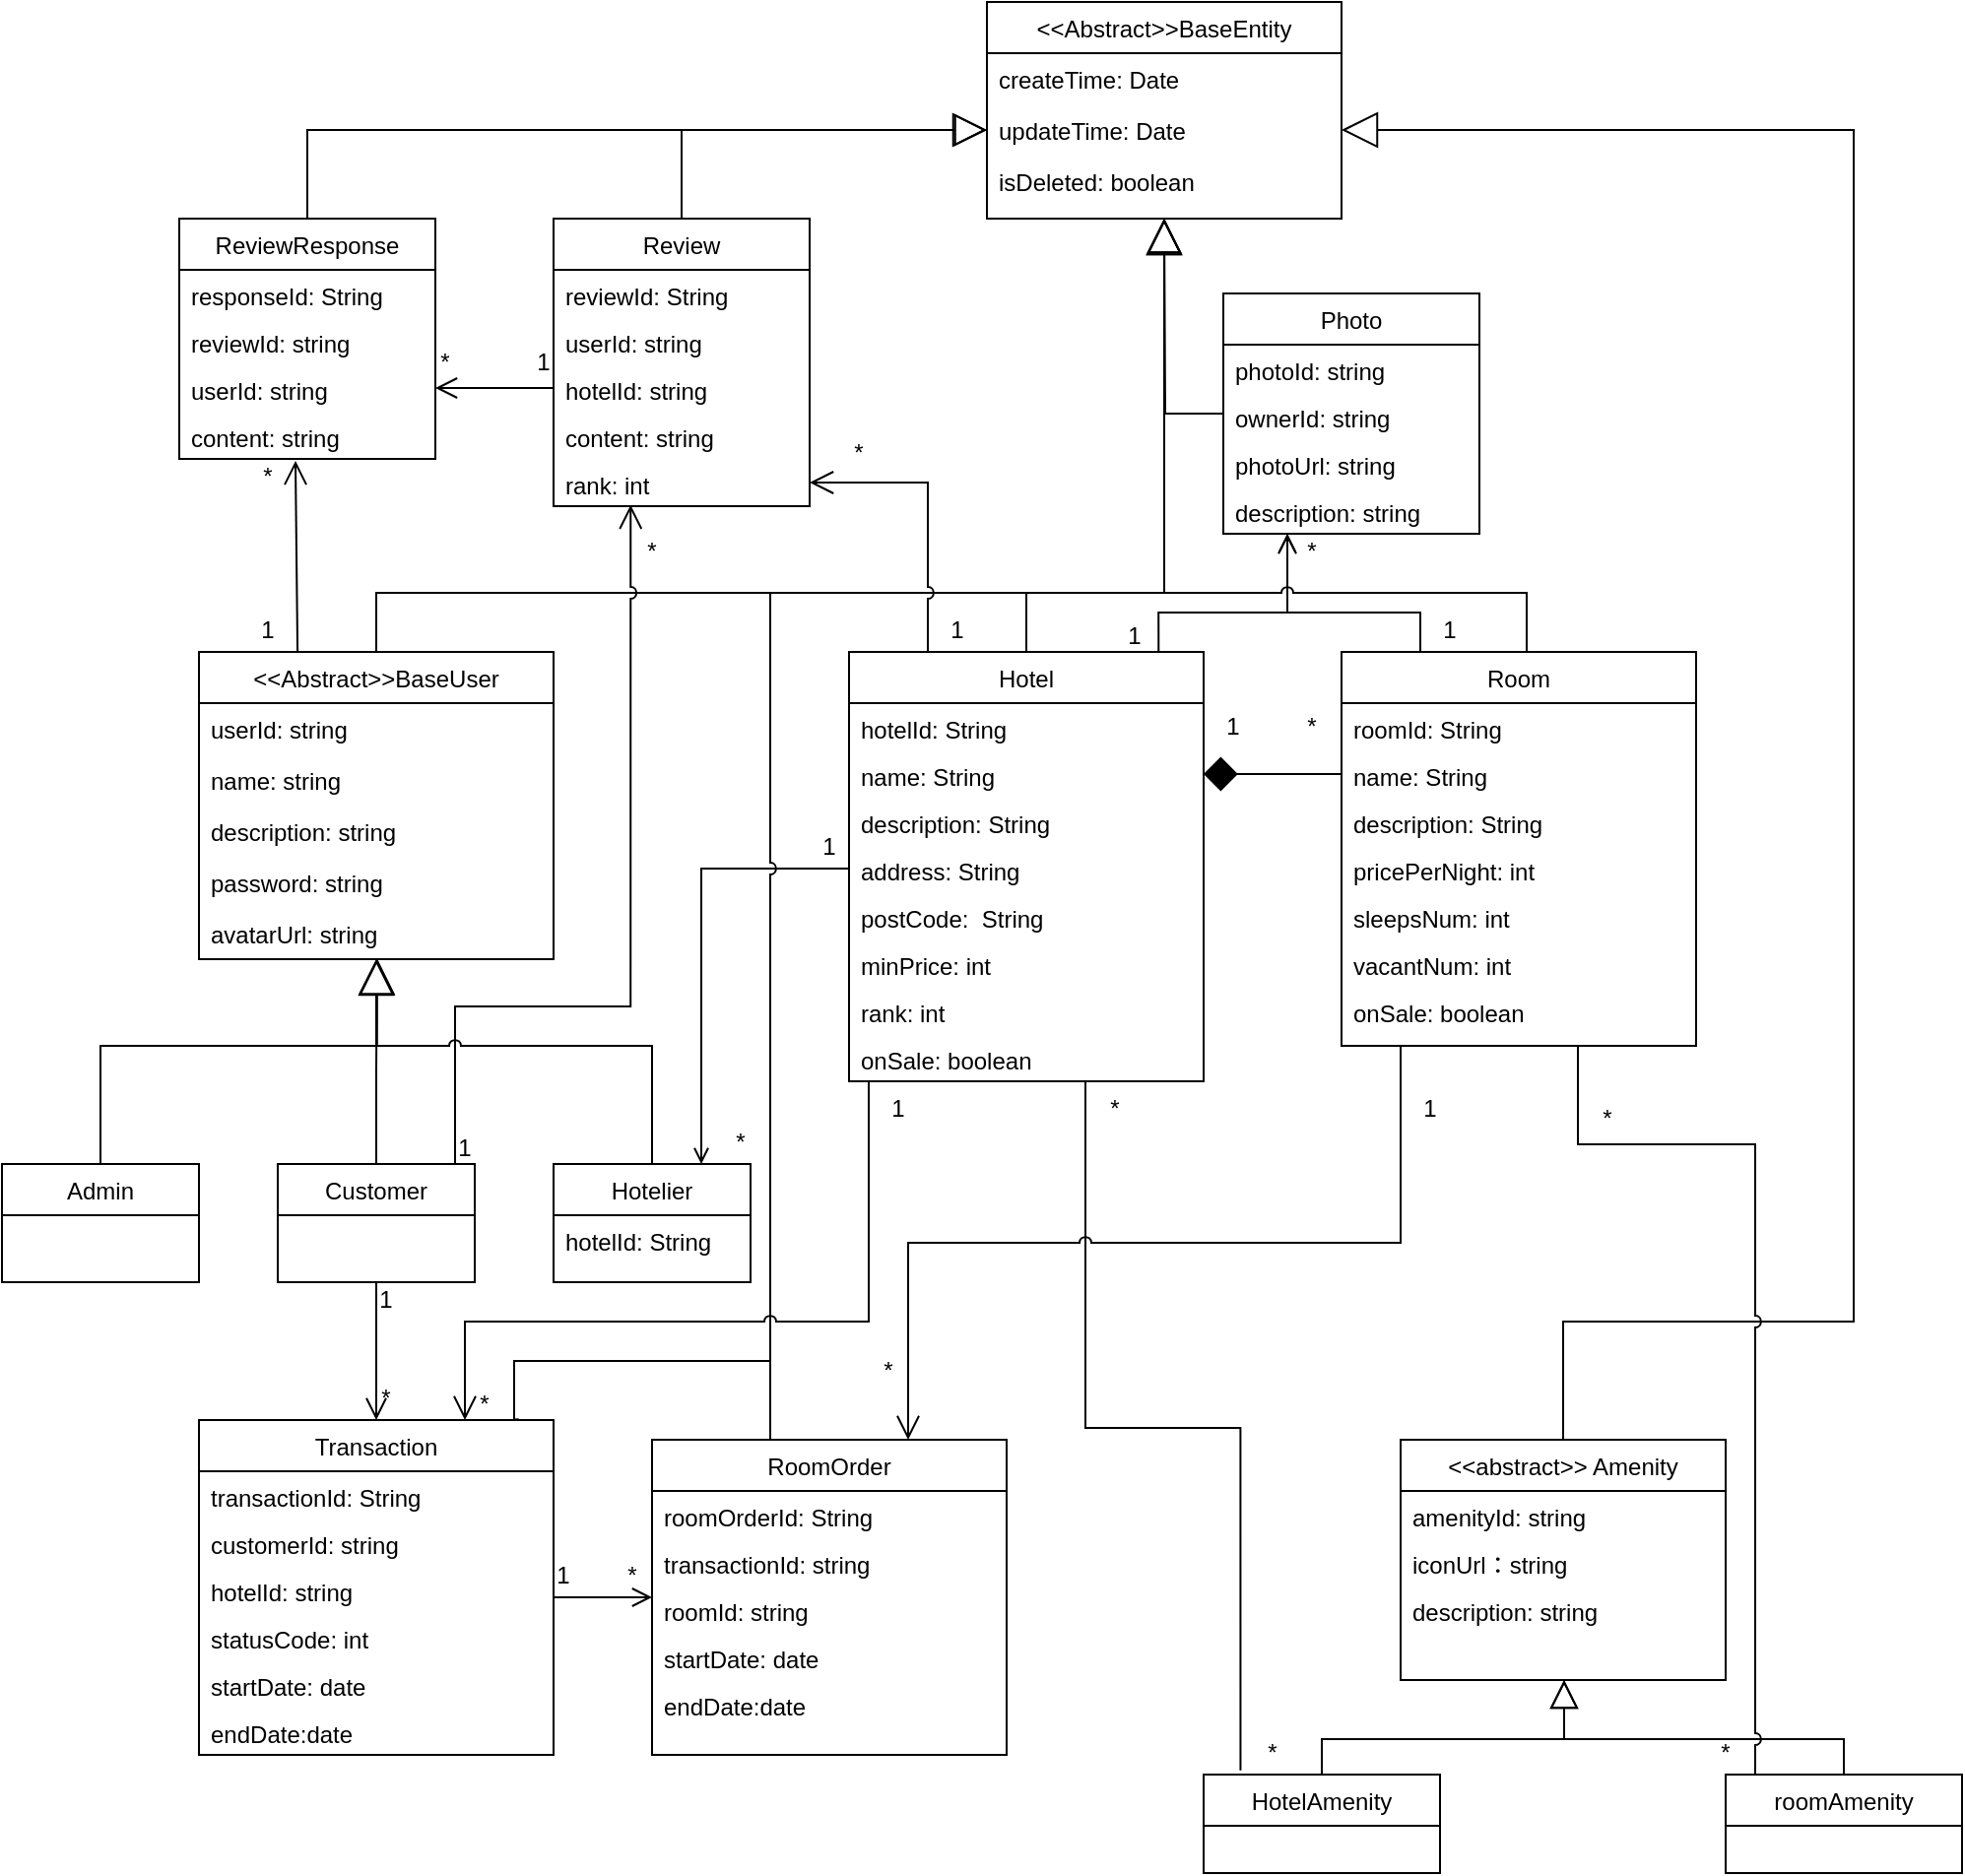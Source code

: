 <mxfile version="20.2.3" type="device"><diagram id="C5RBs43oDa-KdzZeNtuy" name="Page-1"><mxGraphModel dx="1507" dy="839" grid="1" gridSize="10" guides="1" tooltips="1" connect="1" arrows="1" fold="1" page="1" pageScale="1" pageWidth="827" pageHeight="1169" math="0" shadow="0"><root><mxCell id="WIyWlLk6GJQsqaUBKTNV-0"/><mxCell id="WIyWlLk6GJQsqaUBKTNV-1" parent="WIyWlLk6GJQsqaUBKTNV-0"/><mxCell id="auJOayeI8-Ruqiid-69b-0" value="&lt;&lt;Abstract&gt;&gt;BaseEntity" style="swimlane;fontStyle=0;align=center;verticalAlign=top;childLayout=stackLayout;horizontal=1;startSize=26;horizontalStack=0;resizeParent=1;resizeLast=0;collapsible=1;marginBottom=0;rounded=0;shadow=0;strokeWidth=1;" parent="WIyWlLk6GJQsqaUBKTNV-1" vertex="1"><mxGeometry x="140" y="100" width="180" height="110" as="geometry"><mxRectangle x="130" y="380" width="160" height="26" as="alternateBounds"/></mxGeometry></mxCell><mxCell id="auJOayeI8-Ruqiid-69b-1" value="createTime: Date" style="text;align=left;verticalAlign=top;spacingLeft=4;spacingRight=4;overflow=hidden;rotatable=0;points=[[0,0.5],[1,0.5]];portConstraint=eastwest;" parent="auJOayeI8-Ruqiid-69b-0" vertex="1"><mxGeometry y="26" width="180" height="26" as="geometry"/></mxCell><mxCell id="auJOayeI8-Ruqiid-69b-2" value="updateTime: Date" style="text;align=left;verticalAlign=top;spacingLeft=4;spacingRight=4;overflow=hidden;rotatable=0;points=[[0,0.5],[1,0.5]];portConstraint=eastwest;rounded=0;shadow=0;html=0;" parent="auJOayeI8-Ruqiid-69b-0" vertex="1"><mxGeometry y="52" width="180" height="26" as="geometry"/></mxCell><mxCell id="auJOayeI8-Ruqiid-69b-6" value="isDeleted: boolean" style="text;align=left;verticalAlign=top;spacingLeft=4;spacingRight=4;overflow=hidden;rotatable=0;points=[[0,0.5],[1,0.5]];portConstraint=eastwest;rounded=0;shadow=0;html=0;" parent="auJOayeI8-Ruqiid-69b-0" vertex="1"><mxGeometry y="78" width="180" height="26" as="geometry"/></mxCell><mxCell id="auJOayeI8-Ruqiid-69b-11" style="edgeStyle=orthogonalEdgeStyle;rounded=0;orthogonalLoop=1;jettySize=auto;html=1;entryX=0.5;entryY=1;entryDx=0;entryDy=0;exitX=0.5;exitY=0;exitDx=0;exitDy=0;endArrow=block;endFill=0;strokeWidth=1;endSize=16;" parent="WIyWlLk6GJQsqaUBKTNV-1" source="auJOayeI8-Ruqiid-69b-7" target="auJOayeI8-Ruqiid-69b-0" edge="1"><mxGeometry relative="1" as="geometry"><Array as="points"><mxPoint x="-170" y="400"/><mxPoint x="230" y="400"/></Array></mxGeometry></mxCell><mxCell id="auJOayeI8-Ruqiid-69b-82" style="edgeStyle=orthogonalEdgeStyle;rounded=0;jumpStyle=arc;orthogonalLoop=1;jettySize=auto;html=1;entryX=0.454;entryY=1.04;entryDx=0;entryDy=0;entryPerimeter=0;startArrow=none;startFill=0;endArrow=open;endFill=0;startSize=15;endSize=10;targetPerimeterSpacing=0;strokeWidth=1;exitX=0.278;exitY=0;exitDx=0;exitDy=0;exitPerimeter=0;" parent="WIyWlLk6GJQsqaUBKTNV-1" source="auJOayeI8-Ruqiid-69b-7" target="auJOayeI8-Ruqiid-69b-68" edge="1"><mxGeometry relative="1" as="geometry"/></mxCell><mxCell id="auJOayeI8-Ruqiid-69b-7" value="&lt;&lt;Abstract&gt;&gt;BaseUser" style="swimlane;fontStyle=0;align=center;verticalAlign=top;childLayout=stackLayout;horizontal=1;startSize=26;horizontalStack=0;resizeParent=1;resizeLast=0;collapsible=1;marginBottom=0;rounded=0;shadow=0;strokeWidth=1;" parent="WIyWlLk6GJQsqaUBKTNV-1" vertex="1"><mxGeometry x="-260" y="430" width="180" height="156" as="geometry"><mxRectangle x="130" y="380" width="160" height="26" as="alternateBounds"/></mxGeometry></mxCell><mxCell id="auJOayeI8-Ruqiid-69b-8" value="userId: string" style="text;align=left;verticalAlign=top;spacingLeft=4;spacingRight=4;overflow=hidden;rotatable=0;points=[[0,0.5],[1,0.5]];portConstraint=eastwest;" parent="auJOayeI8-Ruqiid-69b-7" vertex="1"><mxGeometry y="26" width="180" height="26" as="geometry"/></mxCell><mxCell id="auJOayeI8-Ruqiid-69b-47" value="name: string" style="text;align=left;verticalAlign=top;spacingLeft=4;spacingRight=4;overflow=hidden;rotatable=0;points=[[0,0.5],[1,0.5]];portConstraint=eastwest;" parent="auJOayeI8-Ruqiid-69b-7" vertex="1"><mxGeometry y="52" width="180" height="26" as="geometry"/></mxCell><mxCell id="auJOayeI8-Ruqiid-69b-150" value="description: string" style="text;align=left;verticalAlign=top;spacingLeft=4;spacingRight=4;overflow=hidden;rotatable=0;points=[[0,0.5],[1,0.5]];portConstraint=eastwest;" parent="auJOayeI8-Ruqiid-69b-7" vertex="1"><mxGeometry y="78" width="180" height="26" as="geometry"/></mxCell><mxCell id="auJOayeI8-Ruqiid-69b-9" value="password: string" style="text;align=left;verticalAlign=top;spacingLeft=4;spacingRight=4;overflow=hidden;rotatable=0;points=[[0,0.5],[1,0.5]];portConstraint=eastwest;rounded=0;shadow=0;html=0;" parent="auJOayeI8-Ruqiid-69b-7" vertex="1"><mxGeometry y="104" width="180" height="26" as="geometry"/></mxCell><mxCell id="auJOayeI8-Ruqiid-69b-10" value="avatarUrl: string" style="text;align=left;verticalAlign=top;spacingLeft=4;spacingRight=4;overflow=hidden;rotatable=0;points=[[0,0.5],[1,0.5]];portConstraint=eastwest;rounded=0;shadow=0;html=0;" parent="auJOayeI8-Ruqiid-69b-7" vertex="1"><mxGeometry y="130" width="180" height="26" as="geometry"/></mxCell><mxCell id="auJOayeI8-Ruqiid-69b-16" style="edgeStyle=orthogonalEdgeStyle;rounded=0;orthogonalLoop=1;jettySize=auto;html=1;entryX=0.5;entryY=1;entryDx=0;entryDy=0;endArrow=block;endFill=0;endSize=16;strokeWidth=1;exitX=0.5;exitY=0;exitDx=0;exitDy=0;" parent="WIyWlLk6GJQsqaUBKTNV-1" source="auJOayeI8-Ruqiid-69b-12" target="auJOayeI8-Ruqiid-69b-7" edge="1"><mxGeometry relative="1" as="geometry"><Array as="points"><mxPoint x="-310" y="630"/><mxPoint x="-170" y="630"/></Array></mxGeometry></mxCell><mxCell id="auJOayeI8-Ruqiid-69b-12" value="Admin" style="swimlane;fontStyle=0;align=center;verticalAlign=top;childLayout=stackLayout;horizontal=1;startSize=26;horizontalStack=0;resizeParent=1;resizeLast=0;collapsible=1;marginBottom=0;rounded=0;shadow=0;strokeWidth=1;" parent="WIyWlLk6GJQsqaUBKTNV-1" vertex="1"><mxGeometry x="-360" y="690" width="100" height="60" as="geometry"><mxRectangle x="130" y="380" width="160" height="26" as="alternateBounds"/></mxGeometry></mxCell><mxCell id="auJOayeI8-Ruqiid-69b-18" style="edgeStyle=orthogonalEdgeStyle;rounded=0;orthogonalLoop=1;jettySize=auto;html=1;endArrow=block;endFill=0;endSize=16;strokeWidth=1;entryX=0.502;entryY=0.978;entryDx=0;entryDy=0;entryPerimeter=0;" parent="WIyWlLk6GJQsqaUBKTNV-1" source="auJOayeI8-Ruqiid-69b-17" target="auJOayeI8-Ruqiid-69b-10" edge="1"><mxGeometry relative="1" as="geometry"><mxPoint x="-170" y="590" as="targetPoint"/></mxGeometry></mxCell><mxCell id="auJOayeI8-Ruqiid-69b-62" style="edgeStyle=orthogonalEdgeStyle;rounded=0;orthogonalLoop=1;jettySize=auto;html=1;entryX=0.5;entryY=0;entryDx=0;entryDy=0;startArrow=none;startFill=0;endArrow=open;endFill=0;startSize=15;endSize=9;targetPerimeterSpacing=0;strokeWidth=1;" parent="WIyWlLk6GJQsqaUBKTNV-1" source="auJOayeI8-Ruqiid-69b-17" target="auJOayeI8-Ruqiid-69b-115" edge="1"><mxGeometry relative="1" as="geometry"><Array as="points"><mxPoint x="-170" y="810"/><mxPoint x="-170" y="810"/></Array></mxGeometry></mxCell><mxCell id="auJOayeI8-Ruqiid-69b-79" style="edgeStyle=orthogonalEdgeStyle;rounded=0;jumpStyle=arc;orthogonalLoop=1;jettySize=auto;html=1;startArrow=none;startFill=0;endArrow=open;endFill=0;startSize=15;endSize=10;targetPerimeterSpacing=0;strokeWidth=1;entryX=0.301;entryY=0.975;entryDx=0;entryDy=0;entryPerimeter=0;" parent="WIyWlLk6GJQsqaUBKTNV-1" source="auJOayeI8-Ruqiid-69b-17" target="auJOayeI8-Ruqiid-69b-69" edge="1"><mxGeometry relative="1" as="geometry"><mxPoint x="-40" y="370" as="targetPoint"/><Array as="points"><mxPoint x="-130" y="610"/><mxPoint x="-41" y="610"/></Array></mxGeometry></mxCell><mxCell id="auJOayeI8-Ruqiid-69b-17" value="Customer" style="swimlane;fontStyle=0;align=center;verticalAlign=top;childLayout=stackLayout;horizontal=1;startSize=26;horizontalStack=0;resizeParent=1;resizeLast=0;collapsible=1;marginBottom=0;rounded=0;shadow=0;strokeWidth=1;" parent="WIyWlLk6GJQsqaUBKTNV-1" vertex="1"><mxGeometry x="-220" y="690" width="100" height="60" as="geometry"><mxRectangle x="130" y="380" width="160" height="26" as="alternateBounds"/></mxGeometry></mxCell><mxCell id="auJOayeI8-Ruqiid-69b-20" style="edgeStyle=orthogonalEdgeStyle;rounded=0;orthogonalLoop=1;jettySize=auto;html=1;endArrow=block;endFill=0;endSize=16;strokeWidth=1;jumpStyle=arc;entryX=0.502;entryY=0.993;entryDx=0;entryDy=0;entryPerimeter=0;" parent="WIyWlLk6GJQsqaUBKTNV-1" source="auJOayeI8-Ruqiid-69b-19" target="auJOayeI8-Ruqiid-69b-10" edge="1"><mxGeometry relative="1" as="geometry"><mxPoint x="-170" y="610" as="targetPoint"/><Array as="points"><mxPoint x="-30" y="630"/><mxPoint x="-170" y="630"/></Array></mxGeometry></mxCell><mxCell id="auJOayeI8-Ruqiid-69b-33" style="edgeStyle=orthogonalEdgeStyle;rounded=0;orthogonalLoop=1;jettySize=auto;html=1;entryX=0;entryY=0.5;entryDx=0;entryDy=0;endArrow=none;endFill=0;endSize=10;strokeWidth=1;exitX=0.75;exitY=0;exitDx=0;exitDy=0;startArrow=open;startFill=0;" parent="WIyWlLk6GJQsqaUBKTNV-1" source="auJOayeI8-Ruqiid-69b-19" target="auJOayeI8-Ruqiid-69b-28" edge="1"><mxGeometry relative="1" as="geometry"/></mxCell><mxCell id="auJOayeI8-Ruqiid-69b-19" value="Hotelier" style="swimlane;fontStyle=0;align=center;verticalAlign=top;childLayout=stackLayout;horizontal=1;startSize=26;horizontalStack=0;resizeParent=1;resizeLast=0;collapsible=1;marginBottom=0;rounded=0;shadow=0;strokeWidth=1;" parent="WIyWlLk6GJQsqaUBKTNV-1" vertex="1"><mxGeometry x="-80" y="690" width="100" height="60" as="geometry"><mxRectangle x="130" y="380" width="160" height="26" as="alternateBounds"/></mxGeometry></mxCell><mxCell id="auJOayeI8-Ruqiid-69b-37" value="hotelId: String&#10;" style="text;align=left;verticalAlign=top;spacingLeft=4;spacingRight=4;overflow=hidden;rotatable=0;points=[[0,0.5],[1,0.5]];portConstraint=eastwest;" parent="auJOayeI8-Ruqiid-69b-19" vertex="1"><mxGeometry y="26" width="100" height="24" as="geometry"/></mxCell><mxCell id="auJOayeI8-Ruqiid-69b-78" style="edgeStyle=orthogonalEdgeStyle;rounded=0;orthogonalLoop=1;jettySize=auto;html=1;startArrow=none;startFill=0;endArrow=none;endFill=0;startSize=15;endSize=14;targetPerimeterSpacing=0;strokeWidth=1;jumpStyle=arc;" parent="WIyWlLk6GJQsqaUBKTNV-1" source="auJOayeI8-Ruqiid-69b-21" edge="1"><mxGeometry relative="1" as="geometry"><mxPoint x="30" y="400" as="targetPoint"/><Array as="points"><mxPoint x="30" y="400"/></Array></mxGeometry></mxCell><mxCell id="auJOayeI8-Ruqiid-69b-21" value="RoomOrder" style="swimlane;fontStyle=0;align=center;verticalAlign=top;childLayout=stackLayout;horizontal=1;startSize=26;horizontalStack=0;resizeParent=1;resizeLast=0;collapsible=1;marginBottom=0;rounded=0;shadow=0;strokeWidth=1;" parent="WIyWlLk6GJQsqaUBKTNV-1" vertex="1"><mxGeometry x="-30" y="830" width="180" height="160" as="geometry"><mxRectangle x="130" y="380" width="160" height="26" as="alternateBounds"/></mxGeometry></mxCell><mxCell id="auJOayeI8-Ruqiid-69b-22" value="roomOrderId: String&#10;" style="text;align=left;verticalAlign=top;spacingLeft=4;spacingRight=4;overflow=hidden;rotatable=0;points=[[0,0.5],[1,0.5]];portConstraint=eastwest;" parent="auJOayeI8-Ruqiid-69b-21" vertex="1"><mxGeometry y="26" width="180" height="24" as="geometry"/></mxCell><mxCell id="auJOayeI8-Ruqiid-69b-127" value="transactionId: string" style="text;align=left;verticalAlign=top;spacingLeft=4;spacingRight=4;overflow=hidden;rotatable=0;points=[[0,0.5],[1,0.5]];portConstraint=eastwest;" parent="auJOayeI8-Ruqiid-69b-21" vertex="1"><mxGeometry y="50" width="180" height="24" as="geometry"/></mxCell><mxCell id="auJOayeI8-Ruqiid-69b-24" value="roomId: string" style="text;align=left;verticalAlign=top;spacingLeft=4;spacingRight=4;overflow=hidden;rotatable=0;points=[[0,0.5],[1,0.5]];portConstraint=eastwest;" parent="auJOayeI8-Ruqiid-69b-21" vertex="1"><mxGeometry y="74" width="180" height="24" as="geometry"/></mxCell><mxCell id="auJOayeI8-Ruqiid-69b-124" value="startDate: date" style="text;align=left;verticalAlign=top;spacingLeft=4;spacingRight=4;overflow=hidden;rotatable=0;points=[[0,0.5],[1,0.5]];portConstraint=eastwest;" parent="auJOayeI8-Ruqiid-69b-21" vertex="1"><mxGeometry y="98" width="180" height="24" as="geometry"/></mxCell><mxCell id="auJOayeI8-Ruqiid-69b-125" value="endDate:date" style="text;align=left;verticalAlign=top;spacingLeft=4;spacingRight=4;overflow=hidden;rotatable=0;points=[[0,0.5],[1,0.5]];portConstraint=eastwest;" parent="auJOayeI8-Ruqiid-69b-21" vertex="1"><mxGeometry y="122" width="180" height="24" as="geometry"/></mxCell><mxCell id="auJOayeI8-Ruqiid-69b-31" style="edgeStyle=orthogonalEdgeStyle;rounded=0;orthogonalLoop=1;jettySize=auto;html=1;endArrow=block;endFill=0;endSize=16;strokeWidth=1;" parent="WIyWlLk6GJQsqaUBKTNV-1" source="auJOayeI8-Ruqiid-69b-26" edge="1"><mxGeometry relative="1" as="geometry"><mxPoint x="230" y="210" as="targetPoint"/><Array as="points"><mxPoint x="160" y="400"/><mxPoint x="230" y="400"/></Array></mxGeometry></mxCell><mxCell id="auJOayeI8-Ruqiid-69b-42" style="edgeStyle=orthogonalEdgeStyle;rounded=0;orthogonalLoop=1;jettySize=auto;html=1;entryX=0;entryY=0.5;entryDx=0;entryDy=0;startArrow=diamond;startFill=1;endArrow=none;endFill=0;endSize=10;strokeWidth=1;targetPerimeterSpacing=0;startSize=15;exitX=1;exitY=0.5;exitDx=0;exitDy=0;" parent="WIyWlLk6GJQsqaUBKTNV-1" source="auJOayeI8-Ruqiid-69b-46" target="auJOayeI8-Ruqiid-69b-40" edge="1"><mxGeometry relative="1" as="geometry"/></mxCell><mxCell id="auJOayeI8-Ruqiid-69b-85" style="edgeStyle=orthogonalEdgeStyle;rounded=0;jumpStyle=arc;orthogonalLoop=1;jettySize=auto;html=1;entryX=1;entryY=0.5;entryDx=0;entryDy=0;startArrow=none;startFill=0;endArrow=open;endFill=0;startSize=15;endSize=10;targetPerimeterSpacing=0;strokeWidth=1;" parent="WIyWlLk6GJQsqaUBKTNV-1" source="auJOayeI8-Ruqiid-69b-26" target="auJOayeI8-Ruqiid-69b-69" edge="1"><mxGeometry relative="1" as="geometry"><Array as="points"><mxPoint x="110" y="344"/></Array></mxGeometry></mxCell><mxCell id="auJOayeI8-Ruqiid-69b-90" style="edgeStyle=orthogonalEdgeStyle;rounded=0;jumpStyle=arc;orthogonalLoop=1;jettySize=auto;html=1;startArrow=none;startFill=0;endArrow=open;endFill=0;startSize=15;endSize=10;targetPerimeterSpacing=0;strokeWidth=1;entryX=0.75;entryY=0;entryDx=0;entryDy=0;" parent="WIyWlLk6GJQsqaUBKTNV-1" source="auJOayeI8-Ruqiid-69b-26" target="auJOayeI8-Ruqiid-69b-115" edge="1"><mxGeometry relative="1" as="geometry"><mxPoint x="100" y="830" as="targetPoint"/><Array as="points"><mxPoint x="80" y="770"/><mxPoint x="-125" y="770"/></Array></mxGeometry></mxCell><mxCell id="auJOayeI8-Ruqiid-69b-102" style="edgeStyle=orthogonalEdgeStyle;rounded=0;jumpStyle=none;orthogonalLoop=1;jettySize=auto;html=1;entryX=0.25;entryY=1;entryDx=0;entryDy=0;startArrow=none;startFill=0;endArrow=open;endFill=0;startSize=15;endSize=8;targetPerimeterSpacing=0;strokeWidth=1;exitX=0.873;exitY=-0.002;exitDx=0;exitDy=0;exitPerimeter=0;" parent="WIyWlLk6GJQsqaUBKTNV-1" source="auJOayeI8-Ruqiid-69b-26" target="auJOayeI8-Ruqiid-69b-95" edge="1"><mxGeometry relative="1" as="geometry"><Array as="points"><mxPoint x="227" y="410"/><mxPoint x="292" y="410"/></Array></mxGeometry></mxCell><mxCell id="auJOayeI8-Ruqiid-69b-142" style="edgeStyle=orthogonalEdgeStyle;rounded=0;jumpStyle=none;orthogonalLoop=1;jettySize=auto;html=1;entryX=0.156;entryY=-0.042;entryDx=0;entryDy=0;entryPerimeter=0;startArrow=none;startFill=0;endArrow=none;endFill=0;startSize=15;endSize=8;targetPerimeterSpacing=0;strokeWidth=1;" parent="WIyWlLk6GJQsqaUBKTNV-1" source="auJOayeI8-Ruqiid-69b-26" target="auJOayeI8-Ruqiid-69b-132" edge="1"><mxGeometry relative="1" as="geometry"><Array as="points"><mxPoint x="190" y="824"/><mxPoint x="269" y="824"/></Array></mxGeometry></mxCell><mxCell id="auJOayeI8-Ruqiid-69b-26" value="Hotel" style="swimlane;fontStyle=0;align=center;verticalAlign=top;childLayout=stackLayout;horizontal=1;startSize=26;horizontalStack=0;resizeParent=1;resizeLast=0;collapsible=1;marginBottom=0;rounded=0;shadow=0;strokeWidth=1;" parent="WIyWlLk6GJQsqaUBKTNV-1" vertex="1"><mxGeometry x="70" y="430" width="180" height="218" as="geometry"><mxRectangle x="130" y="380" width="160" height="26" as="alternateBounds"/></mxGeometry></mxCell><mxCell id="auJOayeI8-Ruqiid-69b-27" value="hotelId: String&#10;" style="text;align=left;verticalAlign=top;spacingLeft=4;spacingRight=4;overflow=hidden;rotatable=0;points=[[0,0.5],[1,0.5]];portConstraint=eastwest;" parent="auJOayeI8-Ruqiid-69b-26" vertex="1"><mxGeometry y="26" width="180" height="24" as="geometry"/></mxCell><mxCell id="auJOayeI8-Ruqiid-69b-46" value="name: String" style="text;align=left;verticalAlign=top;spacingLeft=4;spacingRight=4;overflow=hidden;rotatable=0;points=[[0,0.5],[1,0.5]];portConstraint=eastwest;" parent="auJOayeI8-Ruqiid-69b-26" vertex="1"><mxGeometry y="50" width="180" height="24" as="geometry"/></mxCell><mxCell id="auJOayeI8-Ruqiid-69b-55" value="description: String" style="text;align=left;verticalAlign=top;spacingLeft=4;spacingRight=4;overflow=hidden;rotatable=0;points=[[0,0.5],[1,0.5]];portConstraint=eastwest;" parent="auJOayeI8-Ruqiid-69b-26" vertex="1"><mxGeometry y="74" width="180" height="24" as="geometry"/></mxCell><mxCell id="auJOayeI8-Ruqiid-69b-28" value="address: String" style="text;align=left;verticalAlign=top;spacingLeft=4;spacingRight=4;overflow=hidden;rotatable=0;points=[[0,0.5],[1,0.5]];portConstraint=eastwest;" parent="auJOayeI8-Ruqiid-69b-26" vertex="1"><mxGeometry y="98" width="180" height="24" as="geometry"/></mxCell><mxCell id="auJOayeI8-Ruqiid-69b-32" value="postCode:  String" style="text;align=left;verticalAlign=top;spacingLeft=4;spacingRight=4;overflow=hidden;rotatable=0;points=[[0,0.5],[1,0.5]];portConstraint=eastwest;" parent="auJOayeI8-Ruqiid-69b-26" vertex="1"><mxGeometry y="122" width="180" height="24" as="geometry"/></mxCell><mxCell id="auJOayeI8-Ruqiid-69b-48" value="minPrice: int" style="text;align=left;verticalAlign=top;spacingLeft=4;spacingRight=4;overflow=hidden;rotatable=0;points=[[0,0.5],[1,0.5]];portConstraint=eastwest;" parent="auJOayeI8-Ruqiid-69b-26" vertex="1"><mxGeometry y="146" width="180" height="24" as="geometry"/></mxCell><mxCell id="auJOayeI8-Ruqiid-69b-63" value="rank: int" style="text;align=left;verticalAlign=top;spacingLeft=4;spacingRight=4;overflow=hidden;rotatable=0;points=[[0,0.5],[1,0.5]];portConstraint=eastwest;" parent="auJOayeI8-Ruqiid-69b-26" vertex="1"><mxGeometry y="170" width="180" height="24" as="geometry"/></mxCell><mxCell id="auJOayeI8-Ruqiid-69b-50" value="onSale: boolean" style="text;align=left;verticalAlign=top;spacingLeft=4;spacingRight=4;overflow=hidden;rotatable=0;points=[[0,0.5],[1,0.5]];portConstraint=eastwest;" parent="auJOayeI8-Ruqiid-69b-26" vertex="1"><mxGeometry y="194" width="180" height="24" as="geometry"/></mxCell><mxCell id="auJOayeI8-Ruqiid-69b-35" value="1" style="text;html=1;strokeColor=none;fillColor=none;align=center;verticalAlign=middle;whiteSpace=wrap;rounded=0;" parent="WIyWlLk6GJQsqaUBKTNV-1" vertex="1"><mxGeometry x="35" y="520" width="50" height="17" as="geometry"/></mxCell><mxCell id="auJOayeI8-Ruqiid-69b-36" value="*" style="text;html=1;strokeColor=none;fillColor=none;align=center;verticalAlign=middle;whiteSpace=wrap;rounded=0;" parent="WIyWlLk6GJQsqaUBKTNV-1" vertex="1"><mxGeometry x="-10" y="670" width="50" height="17" as="geometry"/></mxCell><mxCell id="auJOayeI8-Ruqiid-69b-43" style="edgeStyle=orthogonalEdgeStyle;rounded=0;orthogonalLoop=1;jettySize=auto;html=1;startArrow=none;startFill=0;endArrow=block;endFill=0;startSize=15;endSize=15;targetPerimeterSpacing=0;strokeWidth=1;entryX=0.5;entryY=1;entryDx=0;entryDy=0;jumpStyle=arc;" parent="WIyWlLk6GJQsqaUBKTNV-1" source="auJOayeI8-Ruqiid-69b-38" target="auJOayeI8-Ruqiid-69b-0" edge="1"><mxGeometry relative="1" as="geometry"><mxPoint x="230" y="370" as="targetPoint"/><Array as="points"><mxPoint x="414" y="400"/><mxPoint x="230" y="400"/></Array></mxGeometry></mxCell><mxCell id="auJOayeI8-Ruqiid-69b-91" style="edgeStyle=orthogonalEdgeStyle;rounded=0;jumpStyle=arc;orthogonalLoop=1;jettySize=auto;html=1;startArrow=none;startFill=0;endArrow=open;endFill=0;startSize=15;endSize=10;targetPerimeterSpacing=0;strokeWidth=1;" parent="WIyWlLk6GJQsqaUBKTNV-1" source="auJOayeI8-Ruqiid-69b-38" edge="1"><mxGeometry relative="1" as="geometry"><mxPoint x="100" y="830" as="targetPoint"/><Array as="points"><mxPoint x="350" y="730"/><mxPoint x="100" y="730"/><mxPoint x="100" y="830"/></Array></mxGeometry></mxCell><mxCell id="auJOayeI8-Ruqiid-69b-103" style="edgeStyle=orthogonalEdgeStyle;rounded=0;jumpStyle=none;orthogonalLoop=1;jettySize=auto;html=1;entryX=0.25;entryY=1;entryDx=0;entryDy=0;startArrow=none;startFill=0;endArrow=open;endFill=0;startSize=15;endSize=7;targetPerimeterSpacing=0;strokeWidth=1;exitX=0.25;exitY=0;exitDx=0;exitDy=0;" parent="WIyWlLk6GJQsqaUBKTNV-1" source="auJOayeI8-Ruqiid-69b-38" target="auJOayeI8-Ruqiid-69b-95" edge="1"><mxGeometry relative="1" as="geometry"><Array as="points"><mxPoint x="360" y="430"/><mxPoint x="360" y="410"/><mxPoint x="293" y="410"/></Array></mxGeometry></mxCell><mxCell id="auJOayeI8-Ruqiid-69b-38" value="Room" style="swimlane;fontStyle=0;align=center;verticalAlign=top;childLayout=stackLayout;horizontal=1;startSize=26;horizontalStack=0;resizeParent=1;resizeLast=0;collapsible=1;marginBottom=0;rounded=0;shadow=0;strokeWidth=1;" parent="WIyWlLk6GJQsqaUBKTNV-1" vertex="1"><mxGeometry x="320" y="430" width="180" height="200" as="geometry"><mxRectangle x="130" y="380" width="160" height="26" as="alternateBounds"/></mxGeometry></mxCell><mxCell id="auJOayeI8-Ruqiid-69b-39" value="roomId: String&#10;" style="text;align=left;verticalAlign=top;spacingLeft=4;spacingRight=4;overflow=hidden;rotatable=0;points=[[0,0.5],[1,0.5]];portConstraint=eastwest;" parent="auJOayeI8-Ruqiid-69b-38" vertex="1"><mxGeometry y="26" width="180" height="24" as="geometry"/></mxCell><mxCell id="auJOayeI8-Ruqiid-69b-40" value="name: String" style="text;align=left;verticalAlign=top;spacingLeft=4;spacingRight=4;overflow=hidden;rotatable=0;points=[[0,0.5],[1,0.5]];portConstraint=eastwest;" parent="auJOayeI8-Ruqiid-69b-38" vertex="1"><mxGeometry y="50" width="180" height="24" as="geometry"/></mxCell><mxCell id="auJOayeI8-Ruqiid-69b-54" value="description: String" style="text;align=left;verticalAlign=top;spacingLeft=4;spacingRight=4;overflow=hidden;rotatable=0;points=[[0,0.5],[1,0.5]];portConstraint=eastwest;" parent="auJOayeI8-Ruqiid-69b-38" vertex="1"><mxGeometry y="74" width="180" height="24" as="geometry"/></mxCell><mxCell id="auJOayeI8-Ruqiid-69b-41" value="pricePerNight: int" style="text;align=left;verticalAlign=top;spacingLeft=4;spacingRight=4;overflow=hidden;rotatable=0;points=[[0,0.5],[1,0.5]];portConstraint=eastwest;" parent="auJOayeI8-Ruqiid-69b-38" vertex="1"><mxGeometry y="98" width="180" height="24" as="geometry"/></mxCell><mxCell id="auJOayeI8-Ruqiid-69b-131" value="sleepsNum: int" style="text;align=left;verticalAlign=top;spacingLeft=4;spacingRight=4;overflow=hidden;rotatable=0;points=[[0,0.5],[1,0.5]];portConstraint=eastwest;" parent="auJOayeI8-Ruqiid-69b-38" vertex="1"><mxGeometry y="122" width="180" height="24" as="geometry"/></mxCell><mxCell id="auJOayeI8-Ruqiid-69b-49" value="vacantNum: int" style="text;align=left;verticalAlign=top;spacingLeft=4;spacingRight=4;overflow=hidden;rotatable=0;points=[[0,0.5],[1,0.5]];portConstraint=eastwest;" parent="auJOayeI8-Ruqiid-69b-38" vertex="1"><mxGeometry y="146" width="180" height="24" as="geometry"/></mxCell><mxCell id="auJOayeI8-Ruqiid-69b-51" value="onSale: boolean" style="text;align=left;verticalAlign=top;spacingLeft=4;spacingRight=4;overflow=hidden;rotatable=0;points=[[0,0.5],[1,0.5]];portConstraint=eastwest;" parent="auJOayeI8-Ruqiid-69b-38" vertex="1"><mxGeometry y="170" width="180" height="26" as="geometry"/></mxCell><mxCell id="auJOayeI8-Ruqiid-69b-44" value="1" style="text;html=1;strokeColor=none;fillColor=none;align=center;verticalAlign=middle;whiteSpace=wrap;rounded=0;" parent="WIyWlLk6GJQsqaUBKTNV-1" vertex="1"><mxGeometry x="250" y="459.5" width="30" height="17" as="geometry"/></mxCell><mxCell id="auJOayeI8-Ruqiid-69b-45" value="*" style="text;html=1;strokeColor=none;fillColor=none;align=center;verticalAlign=middle;whiteSpace=wrap;rounded=0;" parent="WIyWlLk6GJQsqaUBKTNV-1" vertex="1"><mxGeometry x="290" y="459.5" width="30" height="17" as="geometry"/></mxCell><mxCell id="auJOayeI8-Ruqiid-69b-71" style="edgeStyle=orthogonalEdgeStyle;rounded=0;orthogonalLoop=1;jettySize=auto;html=1;startArrow=none;startFill=0;endArrow=open;endFill=0;startSize=15;endSize=9;targetPerimeterSpacing=0;strokeWidth=1;entryX=1;entryY=0.5;entryDx=0;entryDy=0;" parent="WIyWlLk6GJQsqaUBKTNV-1" source="auJOayeI8-Ruqiid-69b-56" target="auJOayeI8-Ruqiid-69b-74" edge="1"><mxGeometry relative="1" as="geometry"><Array as="points"><mxPoint x="-90" y="296"/><mxPoint x="-90" y="296"/></Array></mxGeometry></mxCell><mxCell id="auJOayeI8-Ruqiid-69b-76" style="edgeStyle=orthogonalEdgeStyle;rounded=0;orthogonalLoop=1;jettySize=auto;html=1;entryX=0;entryY=0.5;entryDx=0;entryDy=0;startArrow=none;startFill=0;endArrow=block;endFill=0;startSize=15;endSize=14;targetPerimeterSpacing=0;strokeWidth=1;" parent="WIyWlLk6GJQsqaUBKTNV-1" source="auJOayeI8-Ruqiid-69b-56" target="auJOayeI8-Ruqiid-69b-2" edge="1"><mxGeometry relative="1" as="geometry"/></mxCell><mxCell id="auJOayeI8-Ruqiid-69b-56" value="Review" style="swimlane;fontStyle=0;align=center;verticalAlign=top;childLayout=stackLayout;horizontal=1;startSize=26;horizontalStack=0;resizeParent=1;resizeLast=0;collapsible=1;marginBottom=0;rounded=0;shadow=0;strokeWidth=1;" parent="WIyWlLk6GJQsqaUBKTNV-1" vertex="1"><mxGeometry x="-80" y="210" width="130" height="146" as="geometry"><mxRectangle x="130" y="380" width="160" height="26" as="alternateBounds"/></mxGeometry></mxCell><mxCell id="auJOayeI8-Ruqiid-69b-57" value="reviewId: String&#10;" style="text;align=left;verticalAlign=top;spacingLeft=4;spacingRight=4;overflow=hidden;rotatable=0;points=[[0,0.5],[1,0.5]];portConstraint=eastwest;" parent="auJOayeI8-Ruqiid-69b-56" vertex="1"><mxGeometry y="26" width="130" height="24" as="geometry"/></mxCell><mxCell id="auJOayeI8-Ruqiid-69b-58" value="userId: string" style="text;align=left;verticalAlign=top;spacingLeft=4;spacingRight=4;overflow=hidden;rotatable=0;points=[[0,0.5],[1,0.5]];portConstraint=eastwest;" parent="auJOayeI8-Ruqiid-69b-56" vertex="1"><mxGeometry y="50" width="130" height="24" as="geometry"/></mxCell><mxCell id="auJOayeI8-Ruqiid-69b-59" value="hotelId: string" style="text;align=left;verticalAlign=top;spacingLeft=4;spacingRight=4;overflow=hidden;rotatable=0;points=[[0,0.5],[1,0.5]];portConstraint=eastwest;" parent="auJOayeI8-Ruqiid-69b-56" vertex="1"><mxGeometry y="74" width="130" height="24" as="geometry"/></mxCell><mxCell id="auJOayeI8-Ruqiid-69b-60" value="content: string" style="text;align=left;verticalAlign=top;spacingLeft=4;spacingRight=4;overflow=hidden;rotatable=0;points=[[0,0.5],[1,0.5]];portConstraint=eastwest;" parent="auJOayeI8-Ruqiid-69b-56" vertex="1"><mxGeometry y="98" width="130" height="24" as="geometry"/></mxCell><mxCell id="auJOayeI8-Ruqiid-69b-69" value="rank: int" style="text;align=left;verticalAlign=top;spacingLeft=4;spacingRight=4;overflow=hidden;rotatable=0;points=[[0,0.5],[1,0.5]];portConstraint=eastwest;" parent="auJOayeI8-Ruqiid-69b-56" vertex="1"><mxGeometry y="122" width="130" height="24" as="geometry"/></mxCell><mxCell id="auJOayeI8-Ruqiid-69b-77" style="edgeStyle=orthogonalEdgeStyle;rounded=0;orthogonalLoop=1;jettySize=auto;html=1;entryX=0;entryY=0.5;entryDx=0;entryDy=0;startArrow=none;startFill=0;endArrow=block;endFill=0;startSize=15;endSize=15;targetPerimeterSpacing=0;strokeWidth=1;" parent="WIyWlLk6GJQsqaUBKTNV-1" source="auJOayeI8-Ruqiid-69b-64" target="auJOayeI8-Ruqiid-69b-2" edge="1"><mxGeometry relative="1" as="geometry"/></mxCell><mxCell id="auJOayeI8-Ruqiid-69b-64" value="ReviewResponse" style="swimlane;fontStyle=0;align=center;verticalAlign=top;childLayout=stackLayout;horizontal=1;startSize=26;horizontalStack=0;resizeParent=1;resizeLast=0;collapsible=1;marginBottom=0;rounded=0;shadow=0;strokeWidth=1;" parent="WIyWlLk6GJQsqaUBKTNV-1" vertex="1"><mxGeometry x="-270" y="210" width="130" height="122" as="geometry"><mxRectangle x="130" y="380" width="160" height="26" as="alternateBounds"/></mxGeometry></mxCell><mxCell id="auJOayeI8-Ruqiid-69b-65" value="responseId: String&#10;" style="text;align=left;verticalAlign=top;spacingLeft=4;spacingRight=4;overflow=hidden;rotatable=0;points=[[0,0.5],[1,0.5]];portConstraint=eastwest;" parent="auJOayeI8-Ruqiid-69b-64" vertex="1"><mxGeometry y="26" width="130" height="24" as="geometry"/></mxCell><mxCell id="auJOayeI8-Ruqiid-69b-66" value="reviewId: string" style="text;align=left;verticalAlign=top;spacingLeft=4;spacingRight=4;overflow=hidden;rotatable=0;points=[[0,0.5],[1,0.5]];portConstraint=eastwest;" parent="auJOayeI8-Ruqiid-69b-64" vertex="1"><mxGeometry y="50" width="130" height="24" as="geometry"/></mxCell><mxCell id="auJOayeI8-Ruqiid-69b-74" value="userId: string" style="text;align=left;verticalAlign=top;spacingLeft=4;spacingRight=4;overflow=hidden;rotatable=0;points=[[0,0.5],[1,0.5]];portConstraint=eastwest;" parent="auJOayeI8-Ruqiid-69b-64" vertex="1"><mxGeometry y="74" width="130" height="24" as="geometry"/></mxCell><mxCell id="auJOayeI8-Ruqiid-69b-68" value="content: string" style="text;align=left;verticalAlign=top;spacingLeft=4;spacingRight=4;overflow=hidden;rotatable=0;points=[[0,0.5],[1,0.5]];portConstraint=eastwest;" parent="auJOayeI8-Ruqiid-69b-64" vertex="1"><mxGeometry y="98" width="130" height="24" as="geometry"/></mxCell><mxCell id="auJOayeI8-Ruqiid-69b-72" value="1" style="text;html=1;strokeColor=none;fillColor=none;align=center;verticalAlign=middle;whiteSpace=wrap;rounded=0;" parent="WIyWlLk6GJQsqaUBKTNV-1" vertex="1"><mxGeometry x="-110" y="274.5" width="50" height="17" as="geometry"/></mxCell><mxCell id="auJOayeI8-Ruqiid-69b-73" value="*" style="text;html=1;strokeColor=none;fillColor=none;align=center;verticalAlign=middle;whiteSpace=wrap;rounded=0;" parent="WIyWlLk6GJQsqaUBKTNV-1" vertex="1"><mxGeometry x="-160" y="274.5" width="50" height="17" as="geometry"/></mxCell><mxCell id="auJOayeI8-Ruqiid-69b-80" value="1" style="text;html=1;strokeColor=none;fillColor=none;align=center;verticalAlign=middle;whiteSpace=wrap;rounded=0;" parent="WIyWlLk6GJQsqaUBKTNV-1" vertex="1"><mxGeometry x="-150" y="673" width="50" height="17" as="geometry"/></mxCell><mxCell id="auJOayeI8-Ruqiid-69b-81" value="*" style="text;html=1;strokeColor=none;fillColor=none;align=center;verticalAlign=middle;whiteSpace=wrap;rounded=0;" parent="WIyWlLk6GJQsqaUBKTNV-1" vertex="1"><mxGeometry x="-55" y="370" width="50" height="17" as="geometry"/></mxCell><mxCell id="auJOayeI8-Ruqiid-69b-83" value="*" style="text;html=1;strokeColor=none;fillColor=none;align=center;verticalAlign=middle;whiteSpace=wrap;rounded=0;" parent="WIyWlLk6GJQsqaUBKTNV-1" vertex="1"><mxGeometry x="-250" y="332" width="50" height="17" as="geometry"/></mxCell><mxCell id="auJOayeI8-Ruqiid-69b-84" value="1" style="text;html=1;strokeColor=none;fillColor=none;align=center;verticalAlign=middle;whiteSpace=wrap;rounded=0;" parent="WIyWlLk6GJQsqaUBKTNV-1" vertex="1"><mxGeometry x="-250" y="410" width="50" height="17" as="geometry"/></mxCell><mxCell id="auJOayeI8-Ruqiid-69b-86" value="*" style="text;html=1;strokeColor=none;fillColor=none;align=center;verticalAlign=middle;whiteSpace=wrap;rounded=0;" parent="WIyWlLk6GJQsqaUBKTNV-1" vertex="1"><mxGeometry x="50" y="320" width="50" height="17" as="geometry"/></mxCell><mxCell id="auJOayeI8-Ruqiid-69b-87" value="1" style="text;html=1;strokeColor=none;fillColor=none;align=center;verticalAlign=middle;whiteSpace=wrap;rounded=0;" parent="WIyWlLk6GJQsqaUBKTNV-1" vertex="1"><mxGeometry x="100" y="410" width="50" height="17" as="geometry"/></mxCell><mxCell id="auJOayeI8-Ruqiid-69b-88" value="1" style="text;html=1;strokeColor=none;fillColor=none;align=center;verticalAlign=middle;whiteSpace=wrap;rounded=0;" parent="WIyWlLk6GJQsqaUBKTNV-1" vertex="1"><mxGeometry x="-180" y="750" width="30" height="17" as="geometry"/></mxCell><mxCell id="auJOayeI8-Ruqiid-69b-92" value="*" style="text;html=1;strokeColor=none;fillColor=none;align=center;verticalAlign=middle;whiteSpace=wrap;rounded=0;" parent="WIyWlLk6GJQsqaUBKTNV-1" vertex="1"><mxGeometry x="80" y="790" width="20" height="10" as="geometry"/></mxCell><mxCell id="auJOayeI8-Ruqiid-69b-93" value="1" style="text;html=1;strokeColor=none;fillColor=none;align=center;verticalAlign=middle;whiteSpace=wrap;rounded=0;" parent="WIyWlLk6GJQsqaUBKTNV-1" vertex="1"><mxGeometry x="80" y="653" width="30" height="17" as="geometry"/></mxCell><mxCell id="auJOayeI8-Ruqiid-69b-94" value="1" style="text;html=1;strokeColor=none;fillColor=none;align=center;verticalAlign=middle;whiteSpace=wrap;rounded=0;" parent="WIyWlLk6GJQsqaUBKTNV-1" vertex="1"><mxGeometry x="350" y="653" width="30" height="17" as="geometry"/></mxCell><mxCell id="auJOayeI8-Ruqiid-69b-101" style="edgeStyle=orthogonalEdgeStyle;rounded=0;jumpStyle=none;orthogonalLoop=1;jettySize=auto;html=1;startArrow=none;startFill=0;endArrow=block;endFill=0;startSize=15;endSize=15;targetPerimeterSpacing=0;strokeWidth=1;" parent="WIyWlLk6GJQsqaUBKTNV-1" source="auJOayeI8-Ruqiid-69b-95" edge="1"><mxGeometry relative="1" as="geometry"><mxPoint x="230" y="210" as="targetPoint"/></mxGeometry></mxCell><mxCell id="auJOayeI8-Ruqiid-69b-95" value="Photo" style="swimlane;fontStyle=0;align=center;verticalAlign=top;childLayout=stackLayout;horizontal=1;startSize=26;horizontalStack=0;resizeParent=1;resizeLast=0;collapsible=1;marginBottom=0;rounded=0;shadow=0;strokeWidth=1;" parent="WIyWlLk6GJQsqaUBKTNV-1" vertex="1"><mxGeometry x="260" y="248" width="130" height="122" as="geometry"><mxRectangle x="130" y="380" width="160" height="26" as="alternateBounds"/></mxGeometry></mxCell><mxCell id="auJOayeI8-Ruqiid-69b-96" value="photoId: string&#10;" style="text;align=left;verticalAlign=top;spacingLeft=4;spacingRight=4;overflow=hidden;rotatable=0;points=[[0,0.5],[1,0.5]];portConstraint=eastwest;" parent="auJOayeI8-Ruqiid-69b-95" vertex="1"><mxGeometry y="26" width="130" height="24" as="geometry"/></mxCell><mxCell id="auJOayeI8-Ruqiid-69b-104" value="ownerId: string&#10;" style="text;align=left;verticalAlign=top;spacingLeft=4;spacingRight=4;overflow=hidden;rotatable=0;points=[[0,0.5],[1,0.5]];portConstraint=eastwest;" parent="auJOayeI8-Ruqiid-69b-95" vertex="1"><mxGeometry y="50" width="130" height="24" as="geometry"/></mxCell><mxCell id="auJOayeI8-Ruqiid-69b-97" value="photoUrl: string" style="text;align=left;verticalAlign=top;spacingLeft=4;spacingRight=4;overflow=hidden;rotatable=0;points=[[0,0.5],[1,0.5]];portConstraint=eastwest;" parent="auJOayeI8-Ruqiid-69b-95" vertex="1"><mxGeometry y="74" width="130" height="24" as="geometry"/></mxCell><mxCell id="auJOayeI8-Ruqiid-69b-98" value="description: string" style="text;align=left;verticalAlign=top;spacingLeft=4;spacingRight=4;overflow=hidden;rotatable=0;points=[[0,0.5],[1,0.5]];portConstraint=eastwest;" parent="auJOayeI8-Ruqiid-69b-95" vertex="1"><mxGeometry y="98" width="130" height="24" as="geometry"/></mxCell><mxCell id="auJOayeI8-Ruqiid-69b-105" value="1" style="text;html=1;strokeColor=none;fillColor=none;align=center;verticalAlign=middle;whiteSpace=wrap;rounded=0;" parent="WIyWlLk6GJQsqaUBKTNV-1" vertex="1"><mxGeometry x="200" y="413" width="30" height="17" as="geometry"/></mxCell><mxCell id="auJOayeI8-Ruqiid-69b-106" value="1" style="text;html=1;strokeColor=none;fillColor=none;align=center;verticalAlign=middle;whiteSpace=wrap;rounded=0;" parent="WIyWlLk6GJQsqaUBKTNV-1" vertex="1"><mxGeometry x="360" y="410" width="30" height="17" as="geometry"/></mxCell><mxCell id="auJOayeI8-Ruqiid-69b-107" value="*" style="text;html=1;strokeColor=none;fillColor=none;align=center;verticalAlign=middle;whiteSpace=wrap;rounded=0;" parent="WIyWlLk6GJQsqaUBKTNV-1" vertex="1"><mxGeometry x="290" y="370" width="30" height="17" as="geometry"/></mxCell><mxCell id="auJOayeI8-Ruqiid-69b-148" style="edgeStyle=orthogonalEdgeStyle;rounded=0;jumpStyle=arc;orthogonalLoop=1;jettySize=auto;html=1;entryX=1;entryY=0.5;entryDx=0;entryDy=0;startArrow=none;startFill=0;endArrow=block;endFill=0;startSize=15;endSize=16;targetPerimeterSpacing=0;strokeWidth=1;exitX=0.5;exitY=0;exitDx=0;exitDy=0;" parent="WIyWlLk6GJQsqaUBKTNV-1" source="auJOayeI8-Ruqiid-69b-108" target="auJOayeI8-Ruqiid-69b-2" edge="1"><mxGeometry relative="1" as="geometry"><mxPoint x="433" y="820" as="sourcePoint"/><Array as="points"><mxPoint x="433" y="770"/><mxPoint x="580" y="770"/><mxPoint x="580" y="165"/></Array></mxGeometry></mxCell><mxCell id="auJOayeI8-Ruqiid-69b-108" value="&lt;&lt;abstract&gt;&gt; Amenity" style="swimlane;fontStyle=0;align=center;verticalAlign=top;childLayout=stackLayout;horizontal=1;startSize=26;horizontalStack=0;resizeParent=1;resizeLast=0;collapsible=1;marginBottom=0;rounded=0;shadow=0;strokeWidth=1;" parent="WIyWlLk6GJQsqaUBKTNV-1" vertex="1"><mxGeometry x="350" y="830" width="165" height="122" as="geometry"><mxRectangle x="130" y="380" width="160" height="26" as="alternateBounds"/></mxGeometry></mxCell><mxCell id="auJOayeI8-Ruqiid-69b-109" value="amenityId: string" style="text;align=left;verticalAlign=top;spacingLeft=4;spacingRight=4;overflow=hidden;rotatable=0;points=[[0,0.5],[1,0.5]];portConstraint=eastwest;" parent="auJOayeI8-Ruqiid-69b-108" vertex="1"><mxGeometry y="26" width="165" height="24" as="geometry"/></mxCell><mxCell id="auJOayeI8-Ruqiid-69b-111" value="iconUrl：string" style="text;align=left;verticalAlign=top;spacingLeft=4;spacingRight=4;overflow=hidden;rotatable=0;points=[[0,0.5],[1,0.5]];portConstraint=eastwest;" parent="auJOayeI8-Ruqiid-69b-108" vertex="1"><mxGeometry y="50" width="165" height="24" as="geometry"/></mxCell><mxCell id="auJOayeI8-Ruqiid-69b-113" value="description: string" style="text;align=left;verticalAlign=top;spacingLeft=4;spacingRight=4;overflow=hidden;rotatable=0;points=[[0,0.5],[1,0.5]];portConstraint=eastwest;" parent="auJOayeI8-Ruqiid-69b-108" vertex="1"><mxGeometry y="74" width="165" height="24" as="geometry"/></mxCell><mxCell id="auJOayeI8-Ruqiid-69b-122" style="edgeStyle=orthogonalEdgeStyle;rounded=0;jumpStyle=none;orthogonalLoop=1;jettySize=auto;html=1;startArrow=none;startFill=0;endArrow=none;endFill=0;startSize=15;endSize=8;targetPerimeterSpacing=0;strokeWidth=1;exitX=0.902;exitY=-0.002;exitDx=0;exitDy=0;exitPerimeter=0;" parent="WIyWlLk6GJQsqaUBKTNV-1" source="auJOayeI8-Ruqiid-69b-115" edge="1"><mxGeometry relative="1" as="geometry"><mxPoint x="30" y="744.0" as="targetPoint"/><Array as="points"><mxPoint x="-100" y="820"/><mxPoint x="-100" y="790"/><mxPoint x="30" y="790"/></Array></mxGeometry></mxCell><mxCell id="auJOayeI8-Ruqiid-69b-128" style="edgeStyle=orthogonalEdgeStyle;rounded=0;jumpStyle=none;orthogonalLoop=1;jettySize=auto;html=1;startArrow=none;startFill=0;endArrow=open;endFill=0;startSize=15;endSize=8;targetPerimeterSpacing=0;strokeWidth=1;" parent="WIyWlLk6GJQsqaUBKTNV-1" source="auJOayeI8-Ruqiid-69b-115" target="auJOayeI8-Ruqiid-69b-21" edge="1"><mxGeometry relative="1" as="geometry"><Array as="points"><mxPoint x="-70" y="910"/><mxPoint x="-70" y="910"/></Array></mxGeometry></mxCell><mxCell id="auJOayeI8-Ruqiid-69b-115" value="Transaction" style="swimlane;fontStyle=0;align=center;verticalAlign=top;childLayout=stackLayout;horizontal=1;startSize=26;horizontalStack=0;resizeParent=1;resizeLast=0;collapsible=1;marginBottom=0;rounded=0;shadow=0;strokeWidth=1;" parent="WIyWlLk6GJQsqaUBKTNV-1" vertex="1"><mxGeometry x="-260" y="820" width="180" height="170" as="geometry"><mxRectangle x="130" y="380" width="160" height="26" as="alternateBounds"/></mxGeometry></mxCell><mxCell id="auJOayeI8-Ruqiid-69b-116" value="transactionId: String&#10;" style="text;align=left;verticalAlign=top;spacingLeft=4;spacingRight=4;overflow=hidden;rotatable=0;points=[[0,0.5],[1,0.5]];portConstraint=eastwest;" parent="auJOayeI8-Ruqiid-69b-115" vertex="1"><mxGeometry y="26" width="180" height="24" as="geometry"/></mxCell><mxCell id="auJOayeI8-Ruqiid-69b-117" value="customerId: string" style="text;align=left;verticalAlign=top;spacingLeft=4;spacingRight=4;overflow=hidden;rotatable=0;points=[[0,0.5],[1,0.5]];portConstraint=eastwest;" parent="auJOayeI8-Ruqiid-69b-115" vertex="1"><mxGeometry y="50" width="180" height="24" as="geometry"/></mxCell><mxCell id="auJOayeI8-Ruqiid-69b-118" value="hotelId: string" style="text;align=left;verticalAlign=top;spacingLeft=4;spacingRight=4;overflow=hidden;rotatable=0;points=[[0,0.5],[1,0.5]];portConstraint=eastwest;" parent="auJOayeI8-Ruqiid-69b-115" vertex="1"><mxGeometry y="74" width="180" height="24" as="geometry"/></mxCell><mxCell id="auJOayeI8-Ruqiid-69b-120" value="statusCode: int" style="text;align=left;verticalAlign=top;spacingLeft=4;spacingRight=4;overflow=hidden;rotatable=0;points=[[0,0.5],[1,0.5]];portConstraint=eastwest;" parent="auJOayeI8-Ruqiid-69b-115" vertex="1"><mxGeometry y="98" width="180" height="24" as="geometry"/></mxCell><mxCell id="auJOayeI8-Ruqiid-69b-123" value="startDate: date" style="text;align=left;verticalAlign=top;spacingLeft=4;spacingRight=4;overflow=hidden;rotatable=0;points=[[0,0.5],[1,0.5]];portConstraint=eastwest;" parent="auJOayeI8-Ruqiid-69b-115" vertex="1"><mxGeometry y="122" width="180" height="24" as="geometry"/></mxCell><mxCell id="auJOayeI8-Ruqiid-69b-149" value="endDate:date" style="text;align=left;verticalAlign=top;spacingLeft=4;spacingRight=4;overflow=hidden;rotatable=0;points=[[0,0.5],[1,0.5]];portConstraint=eastwest;" parent="auJOayeI8-Ruqiid-69b-115" vertex="1"><mxGeometry y="146" width="180" height="24" as="geometry"/></mxCell><mxCell id="auJOayeI8-Ruqiid-69b-121" value="*" style="text;html=1;strokeColor=none;fillColor=none;align=center;verticalAlign=middle;whiteSpace=wrap;rounded=0;" parent="WIyWlLk6GJQsqaUBKTNV-1" vertex="1"><mxGeometry x="-180" y="800" width="30" height="17" as="geometry"/></mxCell><mxCell id="auJOayeI8-Ruqiid-69b-126" value="*" style="text;html=1;strokeColor=none;fillColor=none;align=center;verticalAlign=middle;whiteSpace=wrap;rounded=0;" parent="WIyWlLk6GJQsqaUBKTNV-1" vertex="1"><mxGeometry x="-130" y="803" width="30" height="17" as="geometry"/></mxCell><mxCell id="auJOayeI8-Ruqiid-69b-129" value="1" style="text;html=1;strokeColor=none;fillColor=none;align=center;verticalAlign=middle;whiteSpace=wrap;rounded=0;" parent="WIyWlLk6GJQsqaUBKTNV-1" vertex="1"><mxGeometry x="-90" y="890" width="30" height="17" as="geometry"/></mxCell><mxCell id="auJOayeI8-Ruqiid-69b-130" value="*" style="text;html=1;strokeColor=none;fillColor=none;align=center;verticalAlign=middle;whiteSpace=wrap;rounded=0;" parent="WIyWlLk6GJQsqaUBKTNV-1" vertex="1"><mxGeometry x="-55" y="890" width="30" height="17" as="geometry"/></mxCell><mxCell id="auJOayeI8-Ruqiid-69b-139" style="edgeStyle=orthogonalEdgeStyle;rounded=0;jumpStyle=none;orthogonalLoop=1;jettySize=auto;html=1;startArrow=none;startFill=0;endArrow=block;endFill=0;startSize=15;endSize=12;targetPerimeterSpacing=0;strokeWidth=1;" parent="WIyWlLk6GJQsqaUBKTNV-1" source="auJOayeI8-Ruqiid-69b-132" target="auJOayeI8-Ruqiid-69b-108" edge="1"><mxGeometry relative="1" as="geometry"><Array as="points"><mxPoint x="310" y="982"/><mxPoint x="433" y="982"/></Array></mxGeometry></mxCell><mxCell id="auJOayeI8-Ruqiid-69b-132" value="HotelAmenity" style="swimlane;fontStyle=0;align=center;verticalAlign=top;childLayout=stackLayout;horizontal=1;startSize=26;horizontalStack=0;resizeParent=1;resizeLast=0;collapsible=1;marginBottom=0;rounded=0;shadow=0;strokeWidth=1;" parent="WIyWlLk6GJQsqaUBKTNV-1" vertex="1"><mxGeometry x="250" y="1000" width="120" height="50" as="geometry"><mxRectangle x="130" y="380" width="160" height="26" as="alternateBounds"/></mxGeometry></mxCell><mxCell id="auJOayeI8-Ruqiid-69b-140" style="edgeStyle=orthogonalEdgeStyle;rounded=0;jumpStyle=none;orthogonalLoop=1;jettySize=auto;html=1;startArrow=none;startFill=0;endArrow=block;endFill=0;startSize=15;endSize=12;targetPerimeterSpacing=0;strokeWidth=1;" parent="WIyWlLk6GJQsqaUBKTNV-1" source="auJOayeI8-Ruqiid-69b-138" target="auJOayeI8-Ruqiid-69b-108" edge="1"><mxGeometry relative="1" as="geometry"><Array as="points"><mxPoint x="575" y="982"/><mxPoint x="433" y="982"/></Array></mxGeometry></mxCell><mxCell id="auJOayeI8-Ruqiid-69b-145" style="edgeStyle=orthogonalEdgeStyle;rounded=0;jumpStyle=arc;orthogonalLoop=1;jettySize=auto;html=1;startArrow=none;startFill=0;endArrow=none;endFill=0;startSize=15;endSize=8;targetPerimeterSpacing=0;strokeWidth=1;" parent="WIyWlLk6GJQsqaUBKTNV-1" source="auJOayeI8-Ruqiid-69b-138" edge="1"><mxGeometry relative="1" as="geometry"><mxPoint x="440" y="630" as="targetPoint"/><Array as="points"><mxPoint x="530" y="680"/><mxPoint x="440" y="680"/></Array></mxGeometry></mxCell><mxCell id="auJOayeI8-Ruqiid-69b-138" value="roomAmenity" style="swimlane;fontStyle=0;align=center;verticalAlign=top;childLayout=stackLayout;horizontal=1;startSize=26;horizontalStack=0;resizeParent=1;resizeLast=0;collapsible=1;marginBottom=0;rounded=0;shadow=0;strokeWidth=1;" parent="WIyWlLk6GJQsqaUBKTNV-1" vertex="1"><mxGeometry x="515" y="1000" width="120" height="50" as="geometry"><mxRectangle x="130" y="380" width="160" height="26" as="alternateBounds"/></mxGeometry></mxCell><mxCell id="auJOayeI8-Ruqiid-69b-143" value="*" style="text;html=1;strokeColor=none;fillColor=none;align=center;verticalAlign=middle;whiteSpace=wrap;rounded=0;" parent="WIyWlLk6GJQsqaUBKTNV-1" vertex="1"><mxGeometry x="190" y="653" width="30" height="17" as="geometry"/></mxCell><mxCell id="auJOayeI8-Ruqiid-69b-144" value="*" style="text;html=1;strokeColor=none;fillColor=none;align=center;verticalAlign=middle;whiteSpace=wrap;rounded=0;" parent="WIyWlLk6GJQsqaUBKTNV-1" vertex="1"><mxGeometry x="270" y="978" width="30" height="22" as="geometry"/></mxCell><mxCell id="auJOayeI8-Ruqiid-69b-146" value="*" style="text;html=1;strokeColor=none;fillColor=none;align=center;verticalAlign=middle;whiteSpace=wrap;rounded=0;" parent="WIyWlLk6GJQsqaUBKTNV-1" vertex="1"><mxGeometry x="500" y="978" width="30" height="22" as="geometry"/></mxCell><mxCell id="auJOayeI8-Ruqiid-69b-147" value="*" style="text;html=1;strokeColor=none;fillColor=none;align=center;verticalAlign=middle;whiteSpace=wrap;rounded=0;" parent="WIyWlLk6GJQsqaUBKTNV-1" vertex="1"><mxGeometry x="440" y="653" width="30" height="27" as="geometry"/></mxCell></root></mxGraphModel></diagram></mxfile>